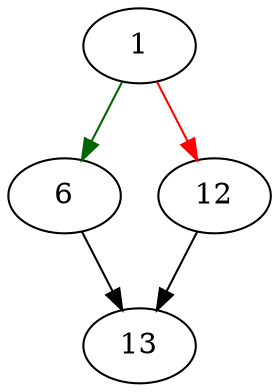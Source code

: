 strict digraph "sqlite3ParserFallback" {
	// Node definitions.
	1 [entry=true];
	6;
	12;
	13;

	// Edge definitions.
	1 -> 6 [
		color=darkgreen
		cond=true
	];
	1 -> 12 [
		color=red
		cond=false
	];
	6 -> 13;
	12 -> 13;
}